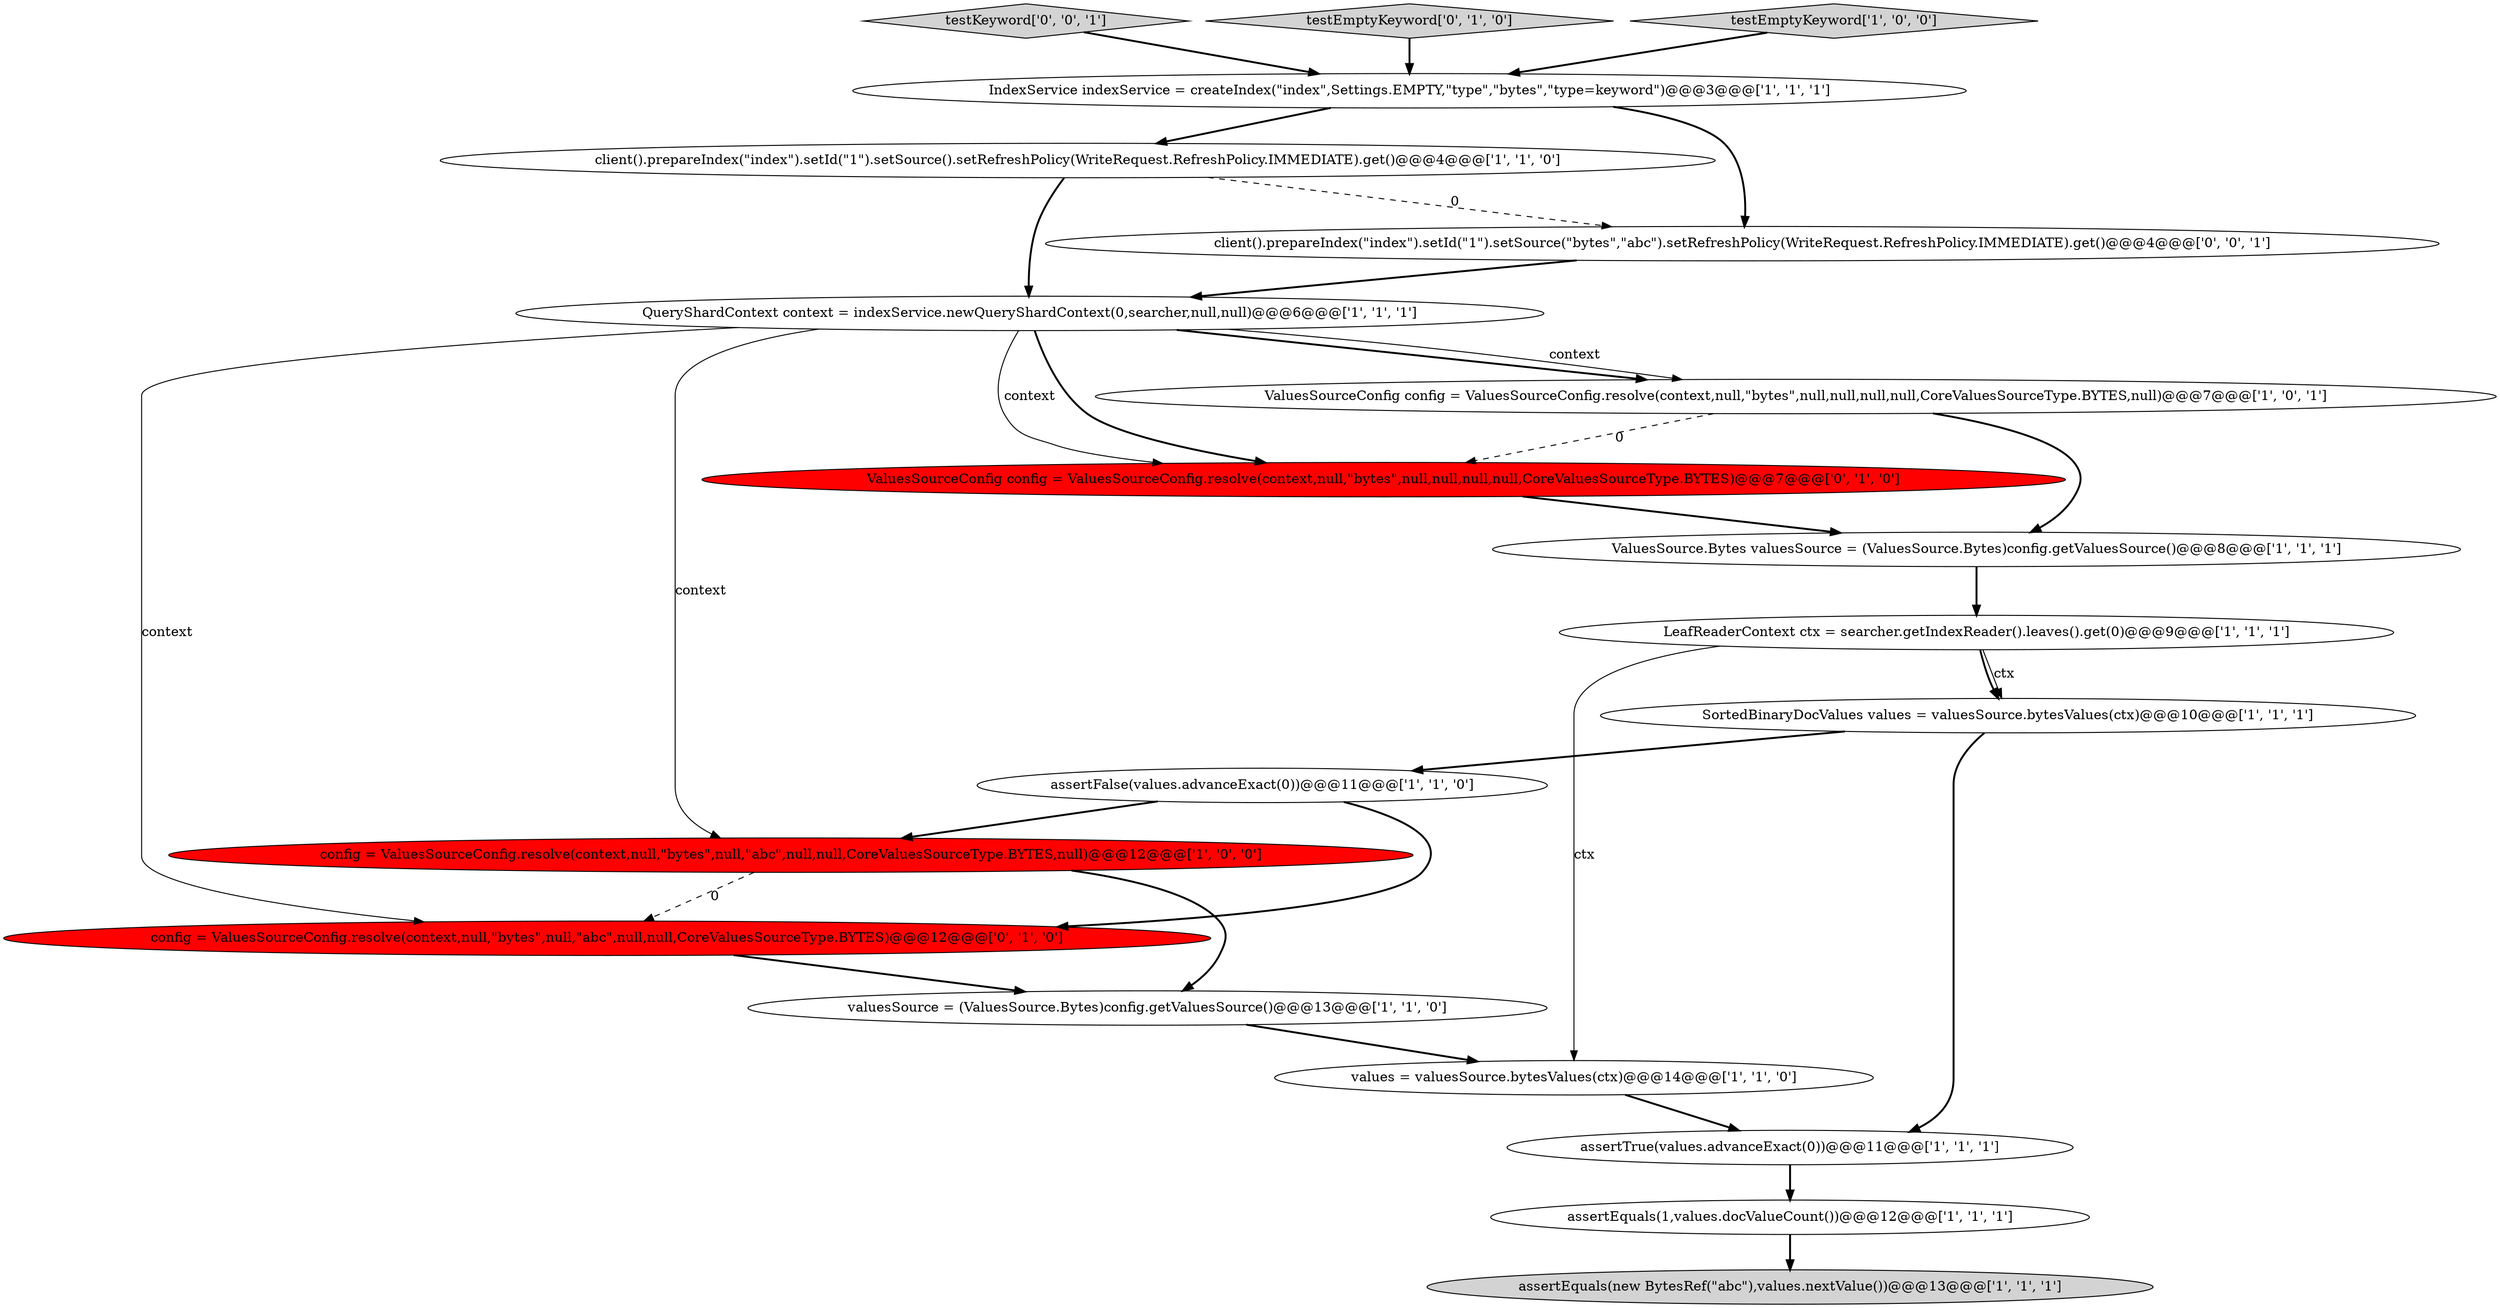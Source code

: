 digraph {
10 [style = filled, label = "ValuesSource.Bytes valuesSource = (ValuesSource.Bytes)config.getValuesSource()@@@8@@@['1', '1', '1']", fillcolor = white, shape = ellipse image = "AAA0AAABBB1BBB"];
0 [style = filled, label = "LeafReaderContext ctx = searcher.getIndexReader().leaves().get(0)@@@9@@@['1', '1', '1']", fillcolor = white, shape = ellipse image = "AAA0AAABBB1BBB"];
1 [style = filled, label = "SortedBinaryDocValues values = valuesSource.bytesValues(ctx)@@@10@@@['1', '1', '1']", fillcolor = white, shape = ellipse image = "AAA0AAABBB1BBB"];
8 [style = filled, label = "assertEquals(1,values.docValueCount())@@@12@@@['1', '1', '1']", fillcolor = white, shape = ellipse image = "AAA0AAABBB1BBB"];
9 [style = filled, label = "client().prepareIndex(\"index\").setId(\"1\").setSource().setRefreshPolicy(WriteRequest.RefreshPolicy.IMMEDIATE).get()@@@4@@@['1', '1', '0']", fillcolor = white, shape = ellipse image = "AAA0AAABBB1BBB"];
14 [style = filled, label = "assertFalse(values.advanceExact(0))@@@11@@@['1', '1', '0']", fillcolor = white, shape = ellipse image = "AAA0AAABBB1BBB"];
16 [style = filled, label = "ValuesSourceConfig config = ValuesSourceConfig.resolve(context,null,\"bytes\",null,null,null,null,CoreValuesSourceType.BYTES)@@@7@@@['0', '1', '0']", fillcolor = red, shape = ellipse image = "AAA1AAABBB2BBB"];
17 [style = filled, label = "config = ValuesSourceConfig.resolve(context,null,\"bytes\",null,\"abc\",null,null,CoreValuesSourceType.BYTES)@@@12@@@['0', '1', '0']", fillcolor = red, shape = ellipse image = "AAA1AAABBB2BBB"];
4 [style = filled, label = "QueryShardContext context = indexService.newQueryShardContext(0,searcher,null,null)@@@6@@@['1', '1', '1']", fillcolor = white, shape = ellipse image = "AAA0AAABBB1BBB"];
3 [style = filled, label = "assertEquals(new BytesRef(\"abc\"),values.nextValue())@@@13@@@['1', '1', '1']", fillcolor = lightgray, shape = ellipse image = "AAA0AAABBB1BBB"];
6 [style = filled, label = "config = ValuesSourceConfig.resolve(context,null,\"bytes\",null,\"abc\",null,null,CoreValuesSourceType.BYTES,null)@@@12@@@['1', '0', '0']", fillcolor = red, shape = ellipse image = "AAA1AAABBB1BBB"];
2 [style = filled, label = "ValuesSourceConfig config = ValuesSourceConfig.resolve(context,null,\"bytes\",null,null,null,null,CoreValuesSourceType.BYTES,null)@@@7@@@['1', '0', '1']", fillcolor = white, shape = ellipse image = "AAA0AAABBB1BBB"];
19 [style = filled, label = "testKeyword['0', '0', '1']", fillcolor = lightgray, shape = diamond image = "AAA0AAABBB3BBB"];
15 [style = filled, label = "testEmptyKeyword['0', '1', '0']", fillcolor = lightgray, shape = diamond image = "AAA0AAABBB2BBB"];
5 [style = filled, label = "values = valuesSource.bytesValues(ctx)@@@14@@@['1', '1', '0']", fillcolor = white, shape = ellipse image = "AAA0AAABBB1BBB"];
7 [style = filled, label = "testEmptyKeyword['1', '0', '0']", fillcolor = lightgray, shape = diamond image = "AAA0AAABBB1BBB"];
13 [style = filled, label = "IndexService indexService = createIndex(\"index\",Settings.EMPTY,\"type\",\"bytes\",\"type=keyword\")@@@3@@@['1', '1', '1']", fillcolor = white, shape = ellipse image = "AAA0AAABBB1BBB"];
18 [style = filled, label = "client().prepareIndex(\"index\").setId(\"1\").setSource(\"bytes\",\"abc\").setRefreshPolicy(WriteRequest.RefreshPolicy.IMMEDIATE).get()@@@4@@@['0', '0', '1']", fillcolor = white, shape = ellipse image = "AAA0AAABBB3BBB"];
12 [style = filled, label = "assertTrue(values.advanceExact(0))@@@11@@@['1', '1', '1']", fillcolor = white, shape = ellipse image = "AAA0AAABBB1BBB"];
11 [style = filled, label = "valuesSource = (ValuesSource.Bytes)config.getValuesSource()@@@13@@@['1', '1', '0']", fillcolor = white, shape = ellipse image = "AAA0AAABBB1BBB"];
7->13 [style = bold, label=""];
15->13 [style = bold, label=""];
0->5 [style = solid, label="ctx"];
4->6 [style = solid, label="context"];
16->10 [style = bold, label=""];
9->18 [style = dashed, label="0"];
9->4 [style = bold, label=""];
0->1 [style = solid, label="ctx"];
8->3 [style = bold, label=""];
4->16 [style = solid, label="context"];
14->17 [style = bold, label=""];
6->17 [style = dashed, label="0"];
4->2 [style = bold, label=""];
2->10 [style = bold, label=""];
11->5 [style = bold, label=""];
4->17 [style = solid, label="context"];
18->4 [style = bold, label=""];
19->13 [style = bold, label=""];
5->12 [style = bold, label=""];
12->8 [style = bold, label=""];
0->1 [style = bold, label=""];
2->16 [style = dashed, label="0"];
6->11 [style = bold, label=""];
10->0 [style = bold, label=""];
1->12 [style = bold, label=""];
4->2 [style = solid, label="context"];
1->14 [style = bold, label=""];
13->9 [style = bold, label=""];
14->6 [style = bold, label=""];
4->16 [style = bold, label=""];
13->18 [style = bold, label=""];
17->11 [style = bold, label=""];
}
